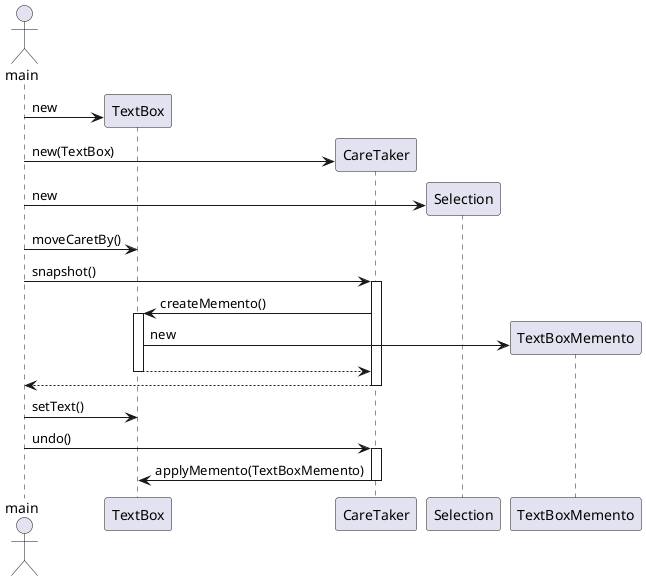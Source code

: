 @startuml
actor main

create TextBox
main -> TextBox: new

create CareTaker
main -> CareTaker: new(TextBox)


create Selection
main -> Selection: new

main -> TextBox: moveCaretBy()
main -> CareTaker: snapshot()
activate CareTaker
CareTaker -> TextBox: createMemento()
activate TextBox
create TextBoxMemento
TextBox -> TextBoxMemento: new
TextBox --> CareTaker
deactivate TextBox
CareTaker --> main
deactivate CareTaker

main -> TextBox: setText()

main -> CareTaker: undo()
activate CareTaker
CareTaker -> TextBox: applyMemento(TextBoxMemento)
deactivate CareTaker


@enduml
